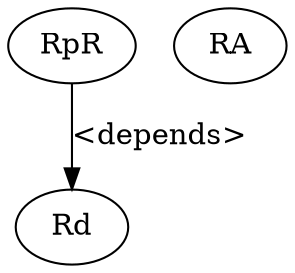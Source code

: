 digraph G {
  RpR [ label="RpR" ];
  Rd [ label="Rd" ];
  RA [ label="RA" ];
  RpR -> Rd [ label="<depends>" ];
}
